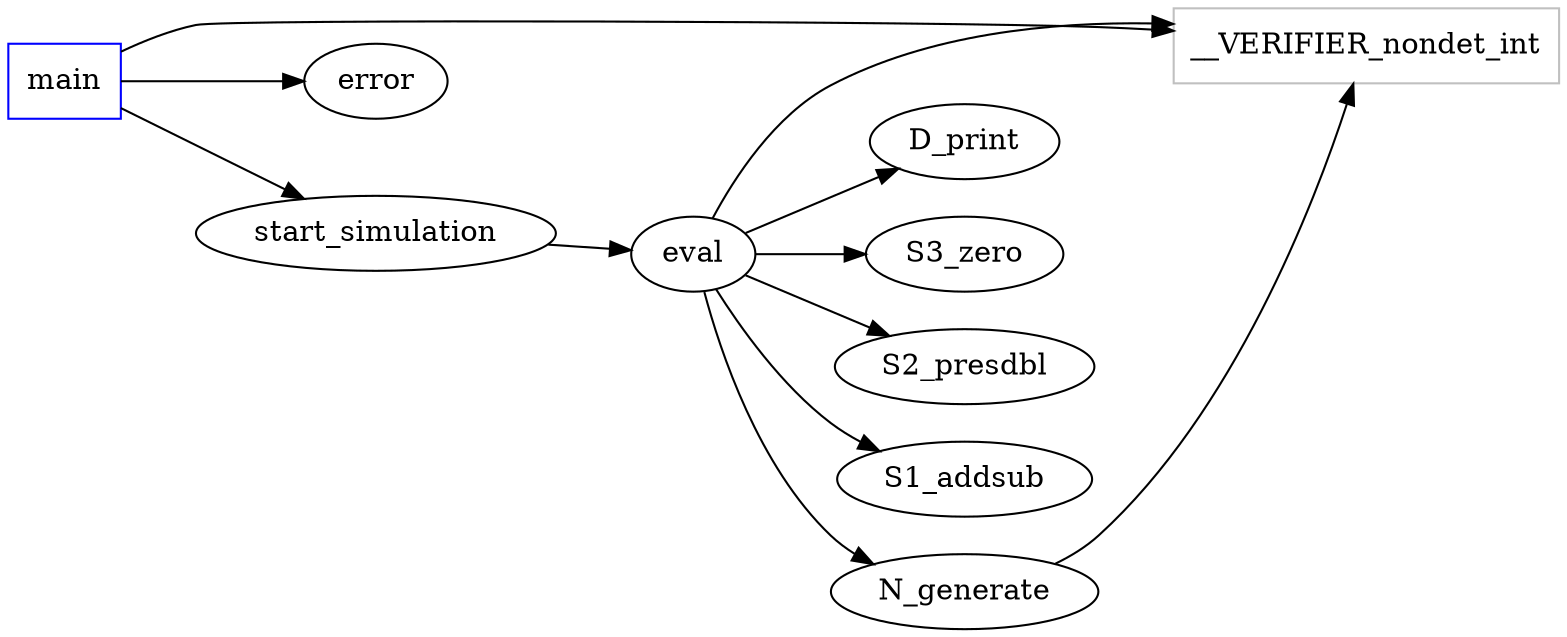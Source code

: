 digraph functioncalls {
rankdir=LR;

main [shape="box", color=blue];
__VERIFIER_nondet_int [label="__VERIFIER_nondet_int", shape="box", color=grey];
main -> __VERIFIER_nondet_int;
error [label="error", ];
main -> error;
start_simulation [label="start_simulation", ];
main -> start_simulation;
eval [label="eval", ];
start_simulation -> eval;
eval -> __VERIFIER_nondet_int;
D_print [label="D_print", ];
eval -> D_print;
S3_zero [label="S3_zero", ];
eval -> S3_zero;
S2_presdbl [label="S2_presdbl", ];
eval -> S2_presdbl;
S1_addsub [label="S1_addsub", ];
eval -> S1_addsub;
N_generate [label="N_generate", ];
eval -> N_generate;
N_generate -> __VERIFIER_nondet_int;
}
